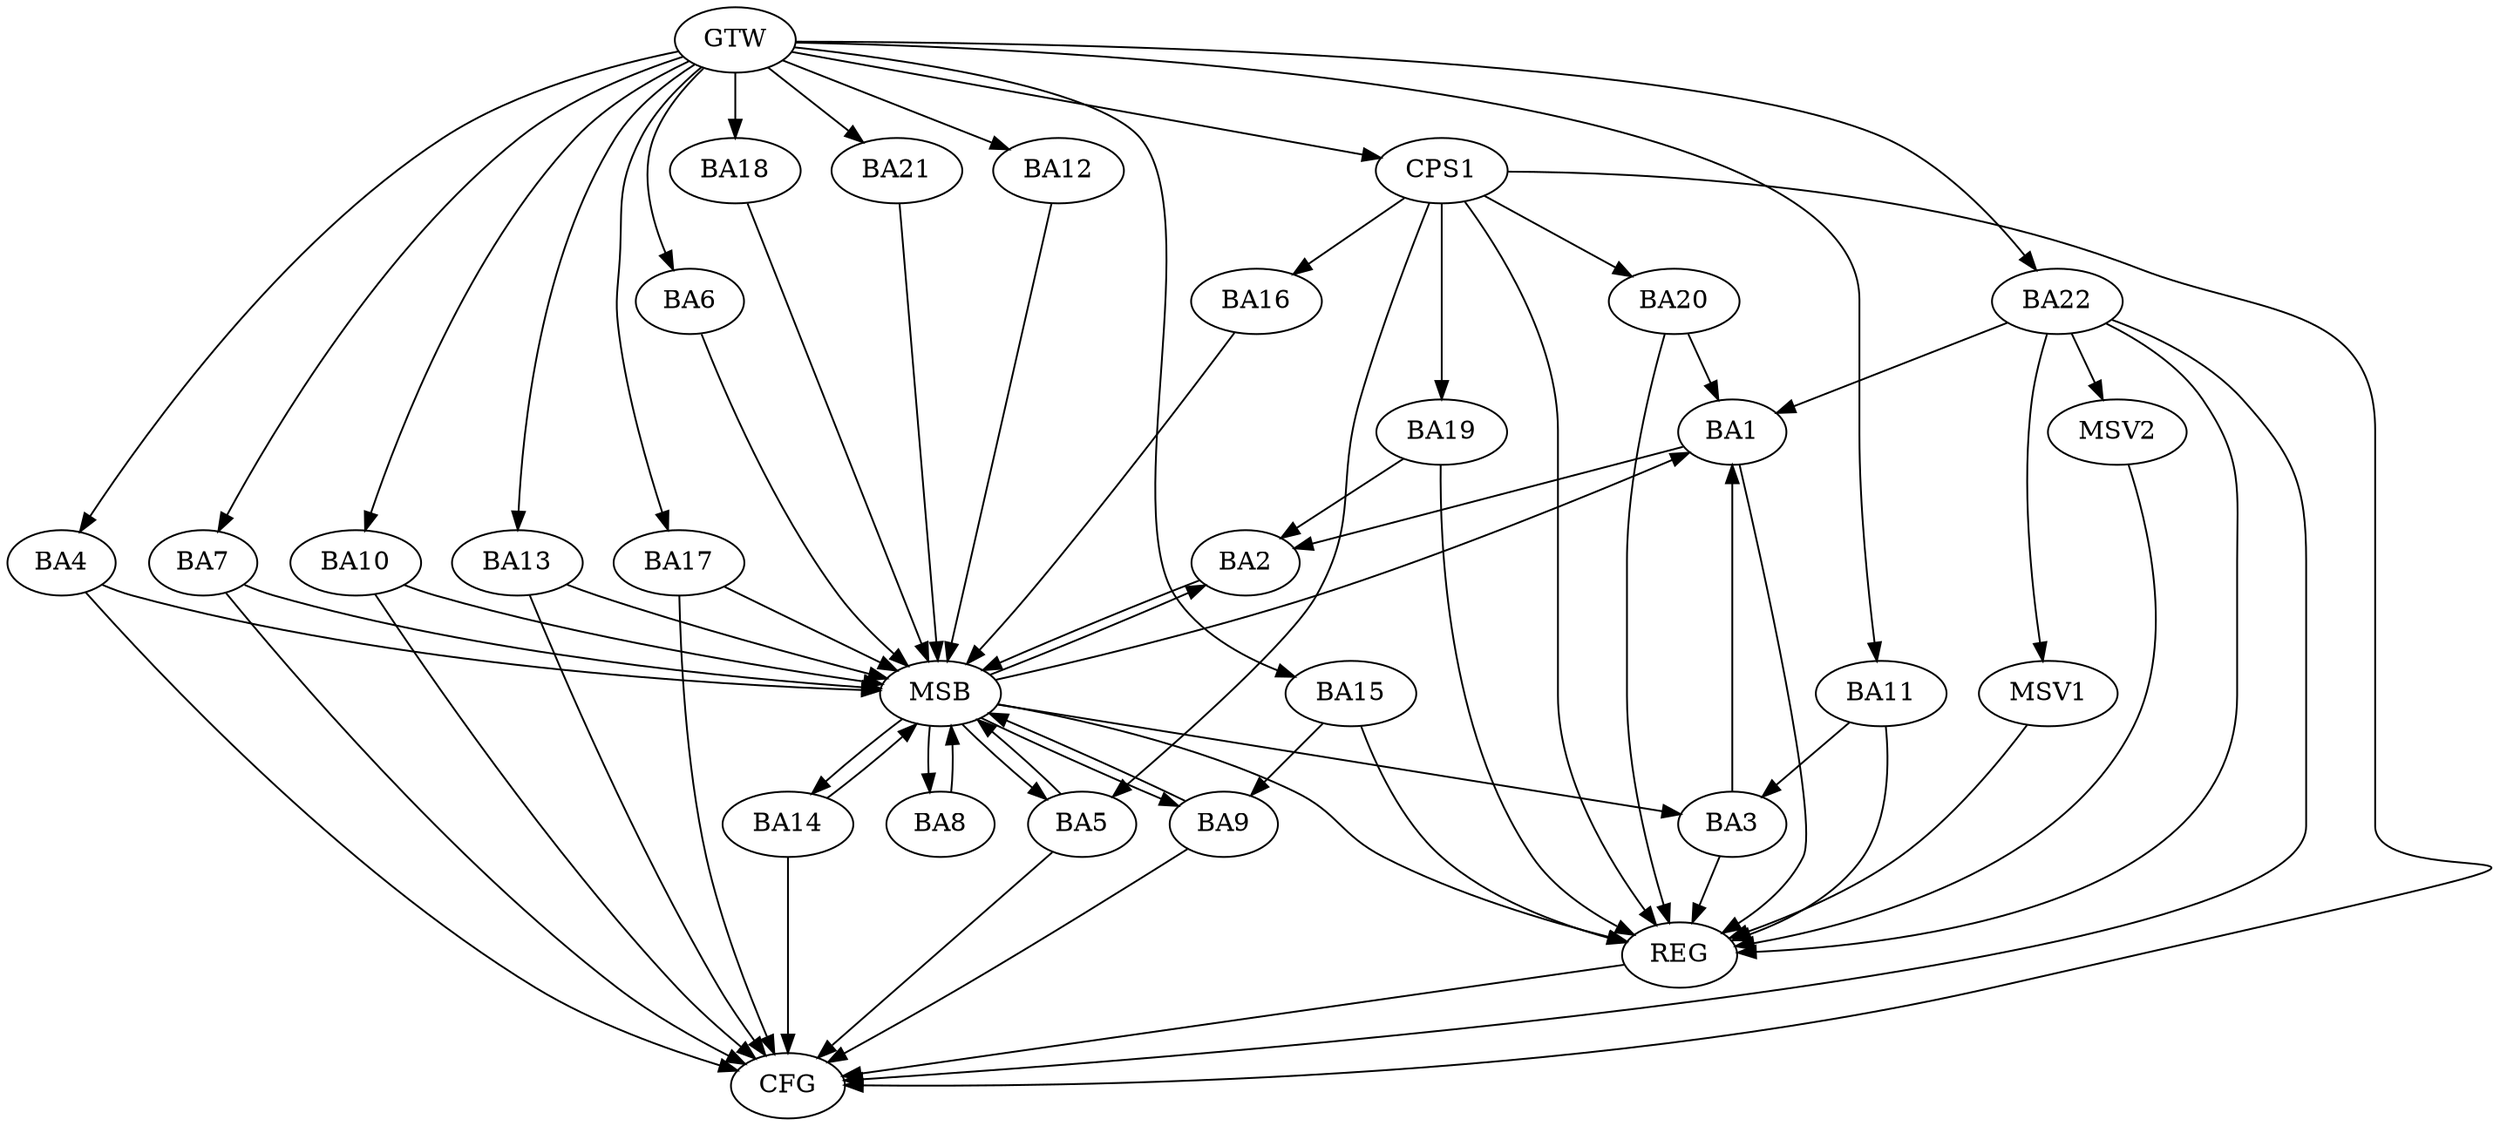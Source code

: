 strict digraph G {
  BA1 [ label="BA1" ];
  BA2 [ label="BA2" ];
  BA3 [ label="BA3" ];
  BA4 [ label="BA4" ];
  BA5 [ label="BA5" ];
  BA6 [ label="BA6" ];
  BA7 [ label="BA7" ];
  BA8 [ label="BA8" ];
  BA9 [ label="BA9" ];
  BA10 [ label="BA10" ];
  BA11 [ label="BA11" ];
  BA12 [ label="BA12" ];
  BA13 [ label="BA13" ];
  BA14 [ label="BA14" ];
  BA15 [ label="BA15" ];
  BA16 [ label="BA16" ];
  BA17 [ label="BA17" ];
  BA18 [ label="BA18" ];
  BA19 [ label="BA19" ];
  BA20 [ label="BA20" ];
  BA21 [ label="BA21" ];
  BA22 [ label="BA22" ];
  CPS1 [ label="CPS1" ];
  GTW [ label="GTW" ];
  REG [ label="REG" ];
  MSB [ label="MSB" ];
  CFG [ label="CFG" ];
  MSV1 [ label="MSV1" ];
  MSV2 [ label="MSV2" ];
  BA1 -> BA2;
  BA3 -> BA1;
  BA11 -> BA3;
  BA15 -> BA9;
  BA19 -> BA2;
  BA20 -> BA1;
  BA22 -> BA1;
  CPS1 -> BA5;
  CPS1 -> BA20;
  CPS1 -> BA16;
  CPS1 -> BA19;
  GTW -> BA4;
  GTW -> BA6;
  GTW -> BA7;
  GTW -> BA10;
  GTW -> BA11;
  GTW -> BA12;
  GTW -> BA13;
  GTW -> BA15;
  GTW -> BA17;
  GTW -> BA18;
  GTW -> BA21;
  GTW -> BA22;
  GTW -> CPS1;
  BA1 -> REG;
  BA3 -> REG;
  BA11 -> REG;
  BA15 -> REG;
  BA19 -> REG;
  BA20 -> REG;
  BA22 -> REG;
  CPS1 -> REG;
  BA2 -> MSB;
  MSB -> BA1;
  MSB -> REG;
  BA4 -> MSB;
  MSB -> BA3;
  BA5 -> MSB;
  MSB -> BA2;
  BA6 -> MSB;
  BA7 -> MSB;
  BA8 -> MSB;
  BA9 -> MSB;
  BA10 -> MSB;
  MSB -> BA5;
  BA12 -> MSB;
  BA13 -> MSB;
  BA14 -> MSB;
  BA16 -> MSB;
  MSB -> BA8;
  BA17 -> MSB;
  MSB -> BA9;
  BA18 -> MSB;
  BA21 -> MSB;
  MSB -> BA14;
  BA14 -> CFG;
  CPS1 -> CFG;
  BA9 -> CFG;
  BA13 -> CFG;
  BA17 -> CFG;
  BA10 -> CFG;
  BA5 -> CFG;
  BA22 -> CFG;
  BA7 -> CFG;
  BA4 -> CFG;
  REG -> CFG;
  BA22 -> MSV1;
  MSV1 -> REG;
  BA22 -> MSV2;
  MSV2 -> REG;
}
